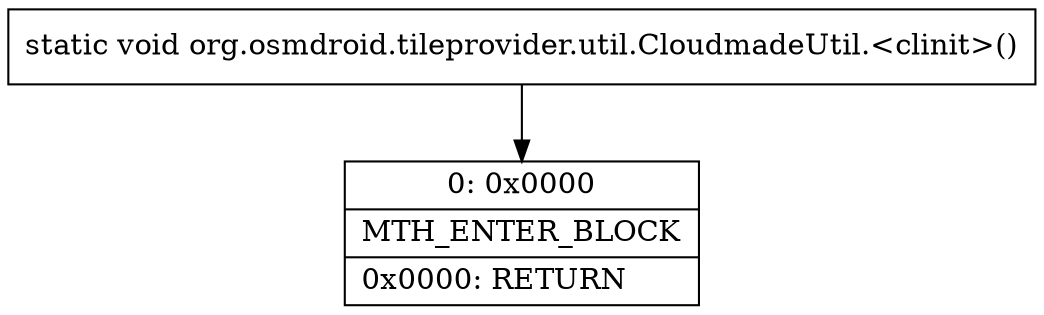 digraph "CFG fororg.osmdroid.tileprovider.util.CloudmadeUtil.\<clinit\>()V" {
Node_0 [shape=record,label="{0\:\ 0x0000|MTH_ENTER_BLOCK\l|0x0000: RETURN   \l}"];
MethodNode[shape=record,label="{static void org.osmdroid.tileprovider.util.CloudmadeUtil.\<clinit\>() }"];
MethodNode -> Node_0;
}

